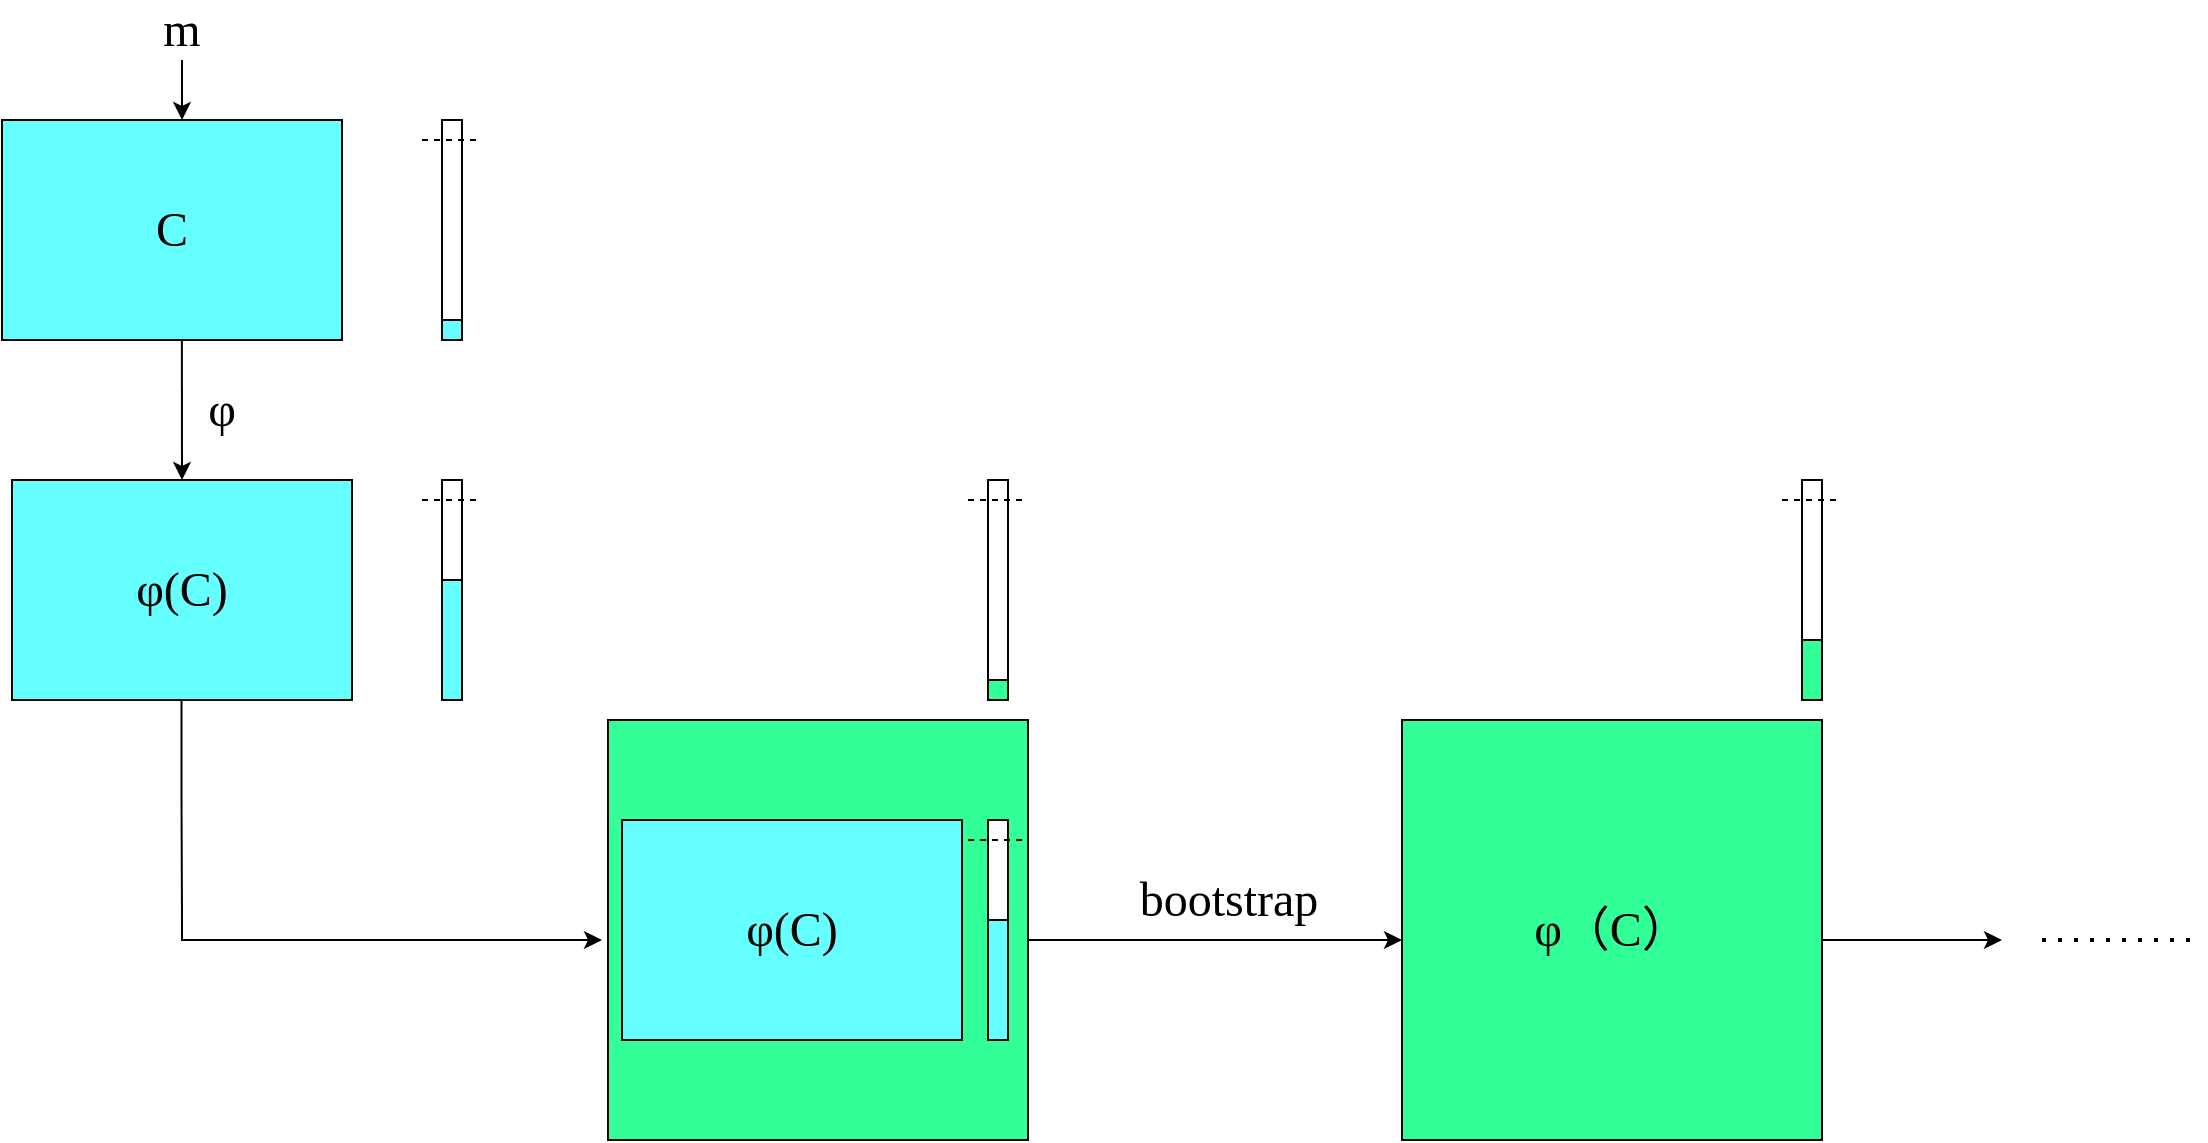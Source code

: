 <mxfile version="24.6.4" type="github">
  <diagram name="第 1 页" id="5CVzoEzKpm7zy-Mx8cE7">
    <mxGraphModel dx="1960" dy="933" grid="1" gridSize="10" guides="1" tooltips="1" connect="1" arrows="1" fold="1" page="1" pageScale="1" pageWidth="827" pageHeight="1169" math="0" shadow="0">
      <root>
        <mxCell id="0" />
        <mxCell id="1" parent="0" />
        <mxCell id="D6YGZdasB_IZF6PoJQrm-1" value="&lt;font face=&quot;Times New Roman&quot; style=&quot;font-size: 24px;&quot;&gt;m&lt;/font&gt;" style="text;strokeColor=none;align=center;fillColor=none;html=1;verticalAlign=middle;whiteSpace=wrap;rounded=0;" parent="1" vertex="1">
          <mxGeometry x="170" y="290" width="60" height="30" as="geometry" />
        </mxCell>
        <mxCell id="D6YGZdasB_IZF6PoJQrm-2" value="" style="endArrow=classic;html=1;rounded=0;exitX=0.5;exitY=1;exitDx=0;exitDy=0;" parent="1" edge="1">
          <mxGeometry width="50" height="50" relative="1" as="geometry">
            <mxPoint x="200" y="320" as="sourcePoint" />
            <mxPoint x="200" y="350" as="targetPoint" />
          </mxGeometry>
        </mxCell>
        <mxCell id="D6YGZdasB_IZF6PoJQrm-4" value="&lt;font face=&quot;Times New Roman&quot; style=&quot;font-size: 24px;&quot;&gt;C&lt;/font&gt;" style="rounded=0;whiteSpace=wrap;html=1;fillColor=#66FFFF;" parent="1" vertex="1">
          <mxGeometry x="110" y="350" width="170" height="110" as="geometry" />
        </mxCell>
        <mxCell id="D6YGZdasB_IZF6PoJQrm-19" value="" style="whiteSpace=wrap;html=1;aspect=fixed;fillColor=#66FFFF;" parent="1" vertex="1">
          <mxGeometry x="330" y="450" width="10" height="10" as="geometry" />
        </mxCell>
        <mxCell id="D6YGZdasB_IZF6PoJQrm-34" value="" style="endArrow=classic;html=1;rounded=0;exitX=0.529;exitY=1.009;exitDx=0;exitDy=0;exitPerimeter=0;" parent="1" edge="1">
          <mxGeometry width="50" height="50" relative="1" as="geometry">
            <mxPoint x="199.93" y="460" as="sourcePoint" />
            <mxPoint x="200" y="530" as="targetPoint" />
          </mxGeometry>
        </mxCell>
        <mxCell id="D6YGZdasB_IZF6PoJQrm-35" value="&lt;font face=&quot;Times New Roman&quot; style=&quot;font-size: 24px;&quot;&gt;φ&lt;/font&gt;" style="text;strokeColor=none;align=center;fillColor=none;html=1;verticalAlign=middle;whiteSpace=wrap;rounded=0;" parent="1" vertex="1">
          <mxGeometry x="190" y="480" width="60" height="30" as="geometry" />
        </mxCell>
        <mxCell id="D6YGZdasB_IZF6PoJQrm-84" value="" style="rounded=0;whiteSpace=wrap;html=1;" parent="1" vertex="1">
          <mxGeometry x="330" y="350" width="10" height="100" as="geometry" />
        </mxCell>
        <mxCell id="D6YGZdasB_IZF6PoJQrm-85" style="edgeStyle=orthogonalEdgeStyle;rounded=0;orthogonalLoop=1;jettySize=auto;html=1;exitX=0.5;exitY=1;exitDx=0;exitDy=0;" parent="1" source="D6YGZdasB_IZF6PoJQrm-84" target="D6YGZdasB_IZF6PoJQrm-84" edge="1">
          <mxGeometry relative="1" as="geometry" />
        </mxCell>
        <mxCell id="D6YGZdasB_IZF6PoJQrm-86" value="" style="endArrow=none;dashed=1;html=1;rounded=0;" parent="1" edge="1">
          <mxGeometry width="50" height="50" relative="1" as="geometry">
            <mxPoint x="320" y="360" as="sourcePoint" />
            <mxPoint x="350" y="360" as="targetPoint" />
          </mxGeometry>
        </mxCell>
        <mxCell id="D6YGZdasB_IZF6PoJQrm-87" value="" style="rounded=0;whiteSpace=wrap;html=1;" parent="1" vertex="1">
          <mxGeometry x="330" y="530" width="10" height="50" as="geometry" />
        </mxCell>
        <mxCell id="D6YGZdasB_IZF6PoJQrm-88" value="" style="endArrow=none;dashed=1;html=1;rounded=0;" parent="1" edge="1">
          <mxGeometry width="50" height="50" relative="1" as="geometry">
            <mxPoint x="320" y="540" as="sourcePoint" />
            <mxPoint x="350" y="540" as="targetPoint" />
          </mxGeometry>
        </mxCell>
        <mxCell id="D6YGZdasB_IZF6PoJQrm-90" value="" style="rounded=0;whiteSpace=wrap;html=1;fillColor=#66FFFF;" parent="1" vertex="1">
          <mxGeometry x="330" y="580" width="10" height="60" as="geometry" />
        </mxCell>
        <mxCell id="D6YGZdasB_IZF6PoJQrm-91" value="&lt;span style=&quot;font-family: &amp;quot;Times New Roman&amp;quot;; font-size: 24px;&quot;&gt;φ(&lt;/span&gt;&lt;font face=&quot;Times New Roman&quot; style=&quot;font-size: 24px;&quot;&gt;C)&lt;/font&gt;" style="rounded=0;whiteSpace=wrap;html=1;fillColor=#66FFFF;" parent="1" vertex="1">
          <mxGeometry x="115" y="530" width="170" height="110" as="geometry" />
        </mxCell>
        <mxCell id="D6YGZdasB_IZF6PoJQrm-93" value="" style="endArrow=classic;html=1;rounded=0;" parent="1" edge="1">
          <mxGeometry width="50" height="50" relative="1" as="geometry">
            <mxPoint x="199.76" y="640" as="sourcePoint" />
            <mxPoint x="410" y="760" as="targetPoint" />
            <Array as="points">
              <mxPoint x="199.76" y="690" />
              <mxPoint x="200" y="750" />
              <mxPoint x="200" y="760" />
            </Array>
          </mxGeometry>
        </mxCell>
        <mxCell id="D6YGZdasB_IZF6PoJQrm-94" value="" style="whiteSpace=wrap;html=1;aspect=fixed;fillColor=#33FF99;" parent="1" vertex="1">
          <mxGeometry x="413" y="650" width="210" height="210" as="geometry" />
        </mxCell>
        <mxCell id="D6YGZdasB_IZF6PoJQrm-95" value="&lt;font face=&quot;Times New Roman&quot;&gt;&lt;span style=&quot;font-size: 24px;&quot;&gt;φ(&lt;/span&gt;&lt;font style=&quot;font-size: 24px;&quot;&gt;C)&lt;/font&gt;&lt;/font&gt;" style="rounded=0;whiteSpace=wrap;html=1;fillColor=#66FFFF;" parent="1" vertex="1">
          <mxGeometry x="420" y="700" width="170" height="110" as="geometry" />
        </mxCell>
        <mxCell id="D6YGZdasB_IZF6PoJQrm-97" value="" style="rounded=0;whiteSpace=wrap;html=1;" parent="1" vertex="1">
          <mxGeometry x="603" y="700" width="10" height="50" as="geometry" />
        </mxCell>
        <mxCell id="D6YGZdasB_IZF6PoJQrm-98" value="" style="endArrow=none;dashed=1;html=1;rounded=0;" parent="1" edge="1">
          <mxGeometry width="50" height="50" relative="1" as="geometry">
            <mxPoint x="593" y="710" as="sourcePoint" />
            <mxPoint x="623" y="710" as="targetPoint" />
          </mxGeometry>
        </mxCell>
        <mxCell id="D6YGZdasB_IZF6PoJQrm-99" value="" style="rounded=0;whiteSpace=wrap;html=1;fillColor=#66FFFF;" parent="1" vertex="1">
          <mxGeometry x="603" y="750" width="10" height="60" as="geometry" />
        </mxCell>
        <mxCell id="D6YGZdasB_IZF6PoJQrm-101" value="" style="whiteSpace=wrap;html=1;aspect=fixed;fillColor=#33FF99;" parent="1" vertex="1">
          <mxGeometry x="603" y="630" width="10" height="10" as="geometry" />
        </mxCell>
        <mxCell id="D6YGZdasB_IZF6PoJQrm-102" value="" style="rounded=0;whiteSpace=wrap;html=1;" parent="1" vertex="1">
          <mxGeometry x="603" y="530" width="10" height="100" as="geometry" />
        </mxCell>
        <mxCell id="D6YGZdasB_IZF6PoJQrm-103" style="edgeStyle=orthogonalEdgeStyle;rounded=0;orthogonalLoop=1;jettySize=auto;html=1;exitX=0.5;exitY=1;exitDx=0;exitDy=0;" parent="1" source="D6YGZdasB_IZF6PoJQrm-102" target="D6YGZdasB_IZF6PoJQrm-102" edge="1">
          <mxGeometry relative="1" as="geometry" />
        </mxCell>
        <mxCell id="D6YGZdasB_IZF6PoJQrm-104" value="" style="endArrow=none;dashed=1;html=1;rounded=0;" parent="1" edge="1">
          <mxGeometry width="50" height="50" relative="1" as="geometry">
            <mxPoint x="593" y="540" as="sourcePoint" />
            <mxPoint x="623" y="540" as="targetPoint" />
          </mxGeometry>
        </mxCell>
        <mxCell id="9X8vgbvS7JHYh_iBrQfc-1" value="" style="endArrow=classic;html=1;rounded=0;" edge="1" parent="1">
          <mxGeometry width="50" height="50" relative="1" as="geometry">
            <mxPoint x="623" y="760" as="sourcePoint" />
            <mxPoint x="810" y="760" as="targetPoint" />
          </mxGeometry>
        </mxCell>
        <mxCell id="9X8vgbvS7JHYh_iBrQfc-2" value="&lt;font style=&quot;font-size: 24px;&quot; face=&quot;Times New Roman&quot;&gt;bootstrap&lt;/font&gt;" style="edgeLabel;html=1;align=center;verticalAlign=middle;resizable=0;points=[];" vertex="1" connectable="0" parent="9X8vgbvS7JHYh_iBrQfc-1">
          <mxGeometry x="0.068" y="2" relative="1" as="geometry">
            <mxPoint y="-18" as="offset" />
          </mxGeometry>
        </mxCell>
        <mxCell id="9X8vgbvS7JHYh_iBrQfc-3" value="&lt;font face=&quot;Times New Roman&quot; style=&quot;font-size: 24px;&quot;&gt;φ（C）&lt;/font&gt;" style="whiteSpace=wrap;html=1;aspect=fixed;fillColor=#33FF99;" vertex="1" parent="1">
          <mxGeometry x="810" y="650" width="210" height="210" as="geometry" />
        </mxCell>
        <mxCell id="9X8vgbvS7JHYh_iBrQfc-4" value="" style="rounded=0;whiteSpace=wrap;html=1;" vertex="1" parent="1">
          <mxGeometry x="1010" y="530" width="10" height="80" as="geometry" />
        </mxCell>
        <mxCell id="9X8vgbvS7JHYh_iBrQfc-6" value="" style="rounded=0;whiteSpace=wrap;html=1;fillColor=#33FF99;" vertex="1" parent="1">
          <mxGeometry x="1010" y="610" width="10" height="30" as="geometry" />
        </mxCell>
        <mxCell id="9X8vgbvS7JHYh_iBrQfc-7" value="" style="endArrow=none;dashed=1;html=1;rounded=0;" edge="1" parent="1">
          <mxGeometry width="50" height="50" relative="1" as="geometry">
            <mxPoint x="1000" y="540" as="sourcePoint" />
            <mxPoint x="1030" y="540" as="targetPoint" />
          </mxGeometry>
        </mxCell>
        <mxCell id="9X8vgbvS7JHYh_iBrQfc-9" value="" style="endArrow=classic;html=1;rounded=0;" edge="1" parent="1">
          <mxGeometry width="50" height="50" relative="1" as="geometry">
            <mxPoint x="1020" y="760" as="sourcePoint" />
            <mxPoint x="1110" y="760" as="targetPoint" />
          </mxGeometry>
        </mxCell>
        <mxCell id="9X8vgbvS7JHYh_iBrQfc-10" value="" style="endArrow=none;dashed=1;html=1;dashPattern=1 3;strokeWidth=2;rounded=0;" edge="1" parent="1">
          <mxGeometry width="50" height="50" relative="1" as="geometry">
            <mxPoint x="1130" y="760" as="sourcePoint" />
            <mxPoint x="1210" y="760" as="targetPoint" />
          </mxGeometry>
        </mxCell>
      </root>
    </mxGraphModel>
  </diagram>
</mxfile>
